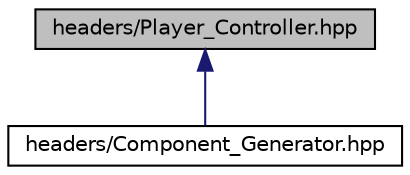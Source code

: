 digraph "headers/Player_Controller.hpp"
{
 // LATEX_PDF_SIZE
  edge [fontname="Helvetica",fontsize="10",labelfontname="Helvetica",labelfontsize="10"];
  node [fontname="Helvetica",fontsize="10",shape=record];
  Node8 [label="headers/Player_Controller.hpp",height=0.2,width=0.4,color="black", fillcolor="grey75", style="filled", fontcolor="black",tooltip=" "];
  Node8 -> Node9 [dir="back",color="midnightblue",fontsize="10",style="solid"];
  Node9 [label="headers/Component_Generator.hpp",height=0.2,width=0.4,color="black", fillcolor="white", style="filled",URL="$d2/de4/_component___generator_8hpp.html",tooltip="Generator of components, store and create components."];
}
